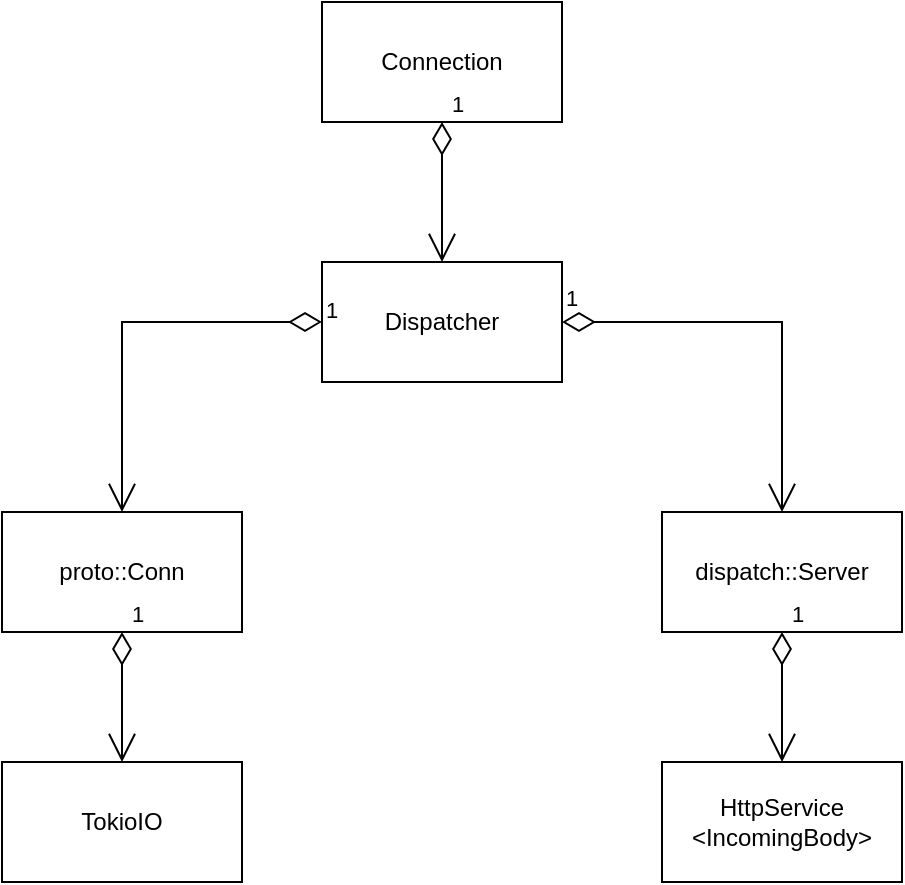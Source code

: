 <mxfile version="21.5.2" type="github">
  <diagram name="第 1 页" id="XtjZHDY6YG8CPg3rRUmW">
    <mxGraphModel dx="1006" dy="634" grid="1" gridSize="10" guides="1" tooltips="1" connect="1" arrows="1" fold="1" page="1" pageScale="1" pageWidth="827" pageHeight="1169" math="0" shadow="0">
      <root>
        <mxCell id="0" />
        <mxCell id="1" parent="0" />
        <mxCell id="Uw7n4A-KT5UCPibrbGwA-1" value="Connection" style="rounded=0;whiteSpace=wrap;html=1;" vertex="1" parent="1">
          <mxGeometry x="340" y="300" width="120" height="60" as="geometry" />
        </mxCell>
        <mxCell id="Uw7n4A-KT5UCPibrbGwA-2" value="1" style="endArrow=open;html=1;endSize=12;startArrow=diamondThin;startSize=14;startFill=0;edgeStyle=orthogonalEdgeStyle;align=left;verticalAlign=bottom;rounded=0;exitX=0.5;exitY=1;exitDx=0;exitDy=0;entryX=0.5;entryY=0;entryDx=0;entryDy=0;" edge="1" parent="1" source="Uw7n4A-KT5UCPibrbGwA-1" target="Uw7n4A-KT5UCPibrbGwA-3">
          <mxGeometry x="-1" y="3" relative="1" as="geometry">
            <mxPoint x="400" y="390" as="sourcePoint" />
            <mxPoint x="400" y="430" as="targetPoint" />
          </mxGeometry>
        </mxCell>
        <mxCell id="Uw7n4A-KT5UCPibrbGwA-3" value="Dispatcher" style="rounded=0;whiteSpace=wrap;html=1;" vertex="1" parent="1">
          <mxGeometry x="340" y="430" width="120" height="60" as="geometry" />
        </mxCell>
        <mxCell id="Uw7n4A-KT5UCPibrbGwA-4" value="proto::Conn" style="rounded=0;whiteSpace=wrap;html=1;" vertex="1" parent="1">
          <mxGeometry x="180" y="555" width="120" height="60" as="geometry" />
        </mxCell>
        <mxCell id="Uw7n4A-KT5UCPibrbGwA-5" value="1" style="endArrow=open;html=1;endSize=12;startArrow=diamondThin;startSize=14;startFill=0;edgeStyle=orthogonalEdgeStyle;align=left;verticalAlign=bottom;rounded=0;exitX=0;exitY=0.5;exitDx=0;exitDy=0;" edge="1" parent="1" source="Uw7n4A-KT5UCPibrbGwA-3" target="Uw7n4A-KT5UCPibrbGwA-4">
          <mxGeometry x="-1" y="3" relative="1" as="geometry">
            <mxPoint x="320" y="570" as="sourcePoint" />
            <mxPoint x="480" y="570" as="targetPoint" />
          </mxGeometry>
        </mxCell>
        <mxCell id="Uw7n4A-KT5UCPibrbGwA-6" value="TokioIO" style="rounded=0;whiteSpace=wrap;html=1;" vertex="1" parent="1">
          <mxGeometry x="180" y="680" width="120" height="60" as="geometry" />
        </mxCell>
        <mxCell id="Uw7n4A-KT5UCPibrbGwA-7" value="1" style="endArrow=open;html=1;endSize=12;startArrow=diamondThin;startSize=14;startFill=0;edgeStyle=orthogonalEdgeStyle;align=left;verticalAlign=bottom;rounded=0;exitX=0.5;exitY=1;exitDx=0;exitDy=0;" edge="1" parent="1" source="Uw7n4A-KT5UCPibrbGwA-4" target="Uw7n4A-KT5UCPibrbGwA-6">
          <mxGeometry x="-1" y="3" relative="1" as="geometry">
            <mxPoint x="320" y="790" as="sourcePoint" />
            <mxPoint x="460" y="770" as="targetPoint" />
          </mxGeometry>
        </mxCell>
        <mxCell id="Uw7n4A-KT5UCPibrbGwA-8" value="dispatch::Server" style="rounded=0;whiteSpace=wrap;html=1;" vertex="1" parent="1">
          <mxGeometry x="510" y="555" width="120" height="60" as="geometry" />
        </mxCell>
        <mxCell id="Uw7n4A-KT5UCPibrbGwA-9" value="1" style="endArrow=open;html=1;endSize=12;startArrow=diamondThin;startSize=14;startFill=0;edgeStyle=orthogonalEdgeStyle;align=left;verticalAlign=bottom;rounded=0;exitX=1;exitY=0.5;exitDx=0;exitDy=0;entryX=0.5;entryY=0;entryDx=0;entryDy=0;" edge="1" parent="1" source="Uw7n4A-KT5UCPibrbGwA-3" target="Uw7n4A-KT5UCPibrbGwA-8">
          <mxGeometry x="-1" y="3" relative="1" as="geometry">
            <mxPoint x="550" y="460" as="sourcePoint" />
            <mxPoint x="710" y="460" as="targetPoint" />
          </mxGeometry>
        </mxCell>
        <mxCell id="Uw7n4A-KT5UCPibrbGwA-10" value="HttpService&lt;br&gt;&amp;lt;IncomingBody&amp;gt;" style="rounded=0;whiteSpace=wrap;html=1;" vertex="1" parent="1">
          <mxGeometry x="510" y="680" width="120" height="60" as="geometry" />
        </mxCell>
        <mxCell id="Uw7n4A-KT5UCPibrbGwA-11" value="1" style="endArrow=open;html=1;endSize=12;startArrow=diamondThin;startSize=14;startFill=0;edgeStyle=orthogonalEdgeStyle;align=left;verticalAlign=bottom;rounded=0;exitX=0.5;exitY=1;exitDx=0;exitDy=0;" edge="1" parent="1" source="Uw7n4A-KT5UCPibrbGwA-8">
          <mxGeometry x="-1" y="3" relative="1" as="geometry">
            <mxPoint x="300" y="800" as="sourcePoint" />
            <mxPoint x="570" y="680" as="targetPoint" />
          </mxGeometry>
        </mxCell>
      </root>
    </mxGraphModel>
  </diagram>
</mxfile>

